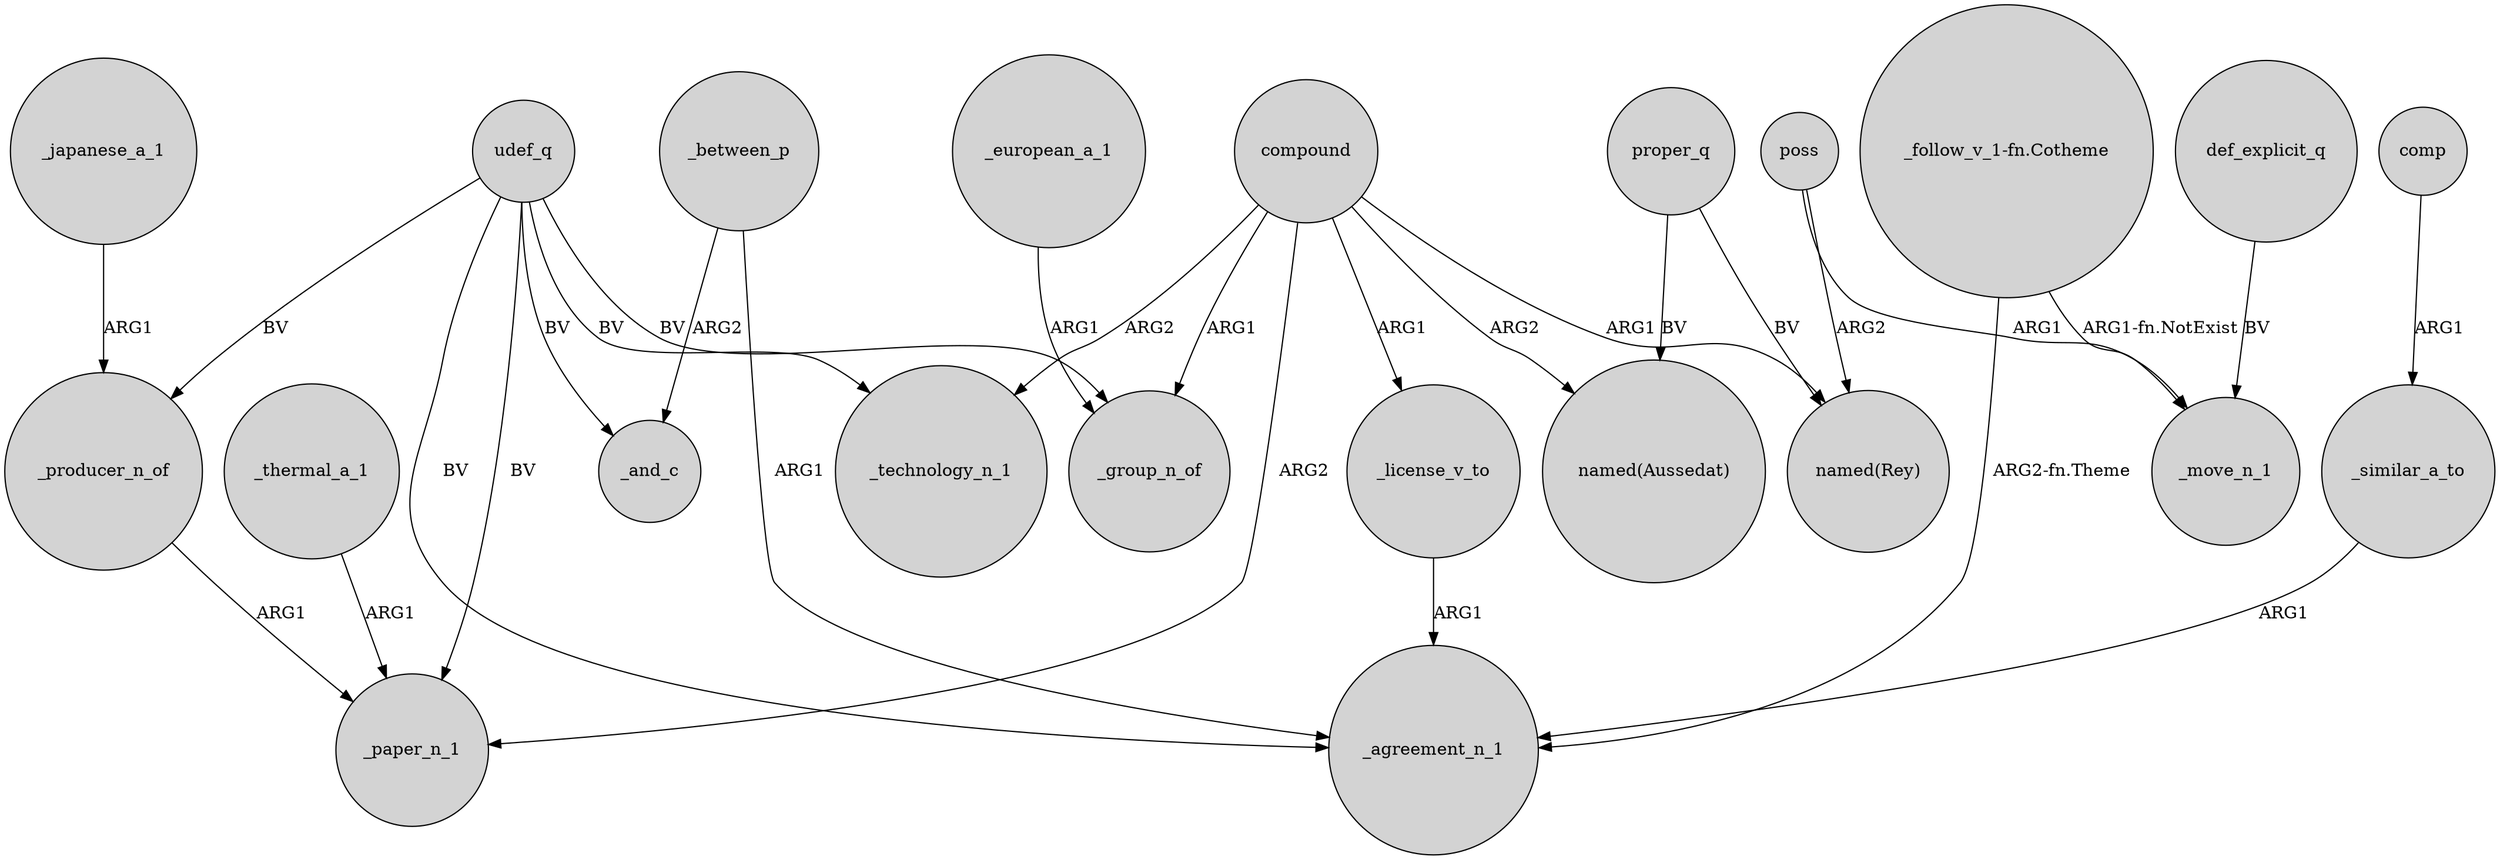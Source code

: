 digraph {
	node [shape=circle style=filled]
	_thermal_a_1 -> _paper_n_1 [label=ARG1]
	"_follow_v_1-fn.Cotheme" -> _move_n_1 [label="ARG1-fn.NotExist"]
	comp -> _similar_a_to [label=ARG1]
	compound -> _license_v_to [label=ARG1]
	"_follow_v_1-fn.Cotheme" -> _agreement_n_1 [label="ARG2-fn.Theme"]
	_between_p -> _agreement_n_1 [label=ARG1]
	proper_q -> "named(Aussedat)" [label=BV]
	_similar_a_to -> _agreement_n_1 [label=ARG1]
	compound -> "named(Rey)" [label=ARG1]
	udef_q -> _agreement_n_1 [label=BV]
	_producer_n_of -> _paper_n_1 [label=ARG1]
	_license_v_to -> _agreement_n_1 [label=ARG1]
	compound -> _paper_n_1 [label=ARG2]
	compound -> _technology_n_1 [label=ARG2]
	_between_p -> _and_c [label=ARG2]
	compound -> "named(Aussedat)" [label=ARG2]
	def_explicit_q -> _move_n_1 [label=BV]
	_japanese_a_1 -> _producer_n_of [label=ARG1]
	udef_q -> _technology_n_1 [label=BV]
	udef_q -> _paper_n_1 [label=BV]
	poss -> "named(Rey)" [label=ARG2]
	poss -> _move_n_1 [label=ARG1]
	udef_q -> _and_c [label=BV]
	udef_q -> _group_n_of [label=BV]
	compound -> _group_n_of [label=ARG1]
	udef_q -> _producer_n_of [label=BV]
	proper_q -> "named(Rey)" [label=BV]
	_european_a_1 -> _group_n_of [label=ARG1]
}
